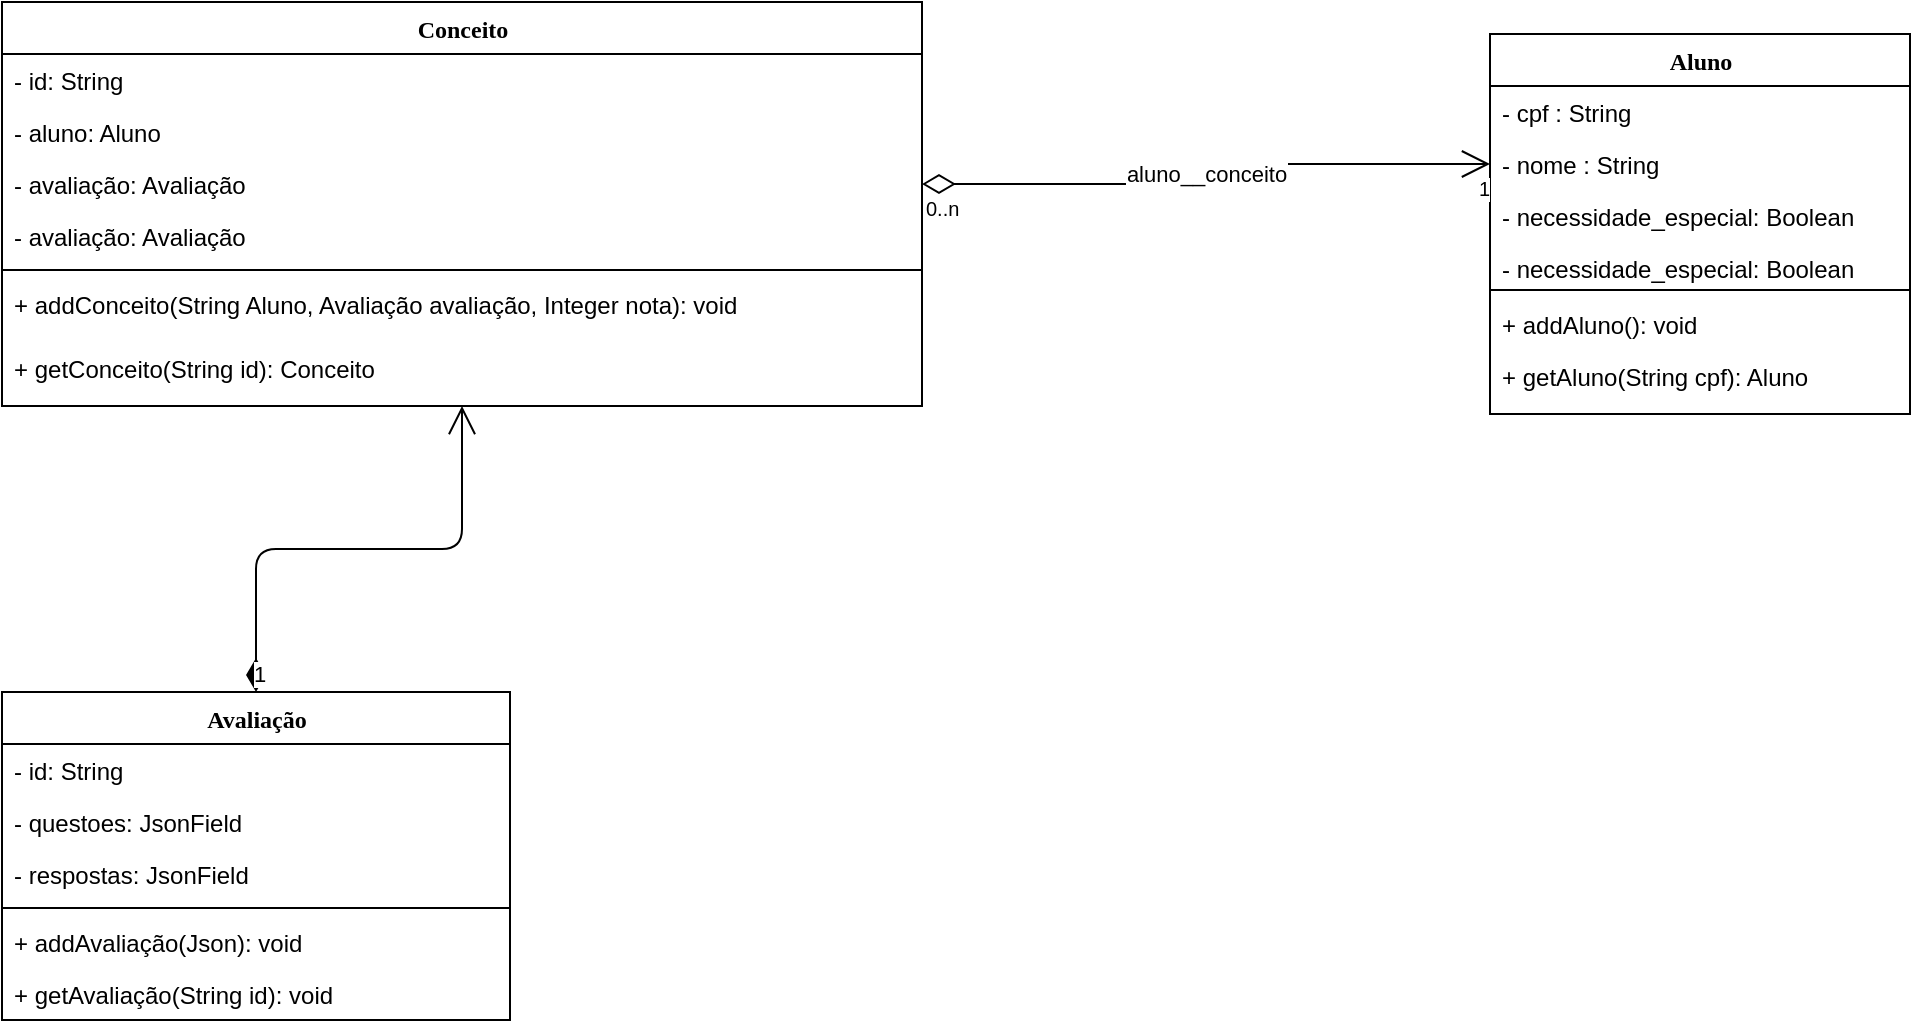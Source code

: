 <mxfile version="11.2.8" type="google" pages="1"><diagram name="Page-1" id="6133507b-19e7-1e82-6fc7-422aa6c4b21f"><mxGraphModel dx="1168" dy="700" grid="1" gridSize="10" guides="1" tooltips="1" connect="1" arrows="1" fold="1" page="1" pageScale="1" pageWidth="1100" pageHeight="850" background="#ffffff" math="0" shadow="0"><root><mxCell id="0"/><mxCell id="1" parent="0"/><mxCell id="78961159f06e98e8-17" value="&lt;div&gt;Conceito&lt;/div&gt;&lt;div&gt;&lt;br&gt;&lt;/div&gt;" style="swimlane;html=1;fontStyle=1;align=center;verticalAlign=top;childLayout=stackLayout;horizontal=1;startSize=26;horizontalStack=0;resizeParent=1;resizeLast=0;collapsible=1;marginBottom=0;swimlaneFillColor=#ffffff;rounded=0;shadow=0;comic=0;labelBackgroundColor=none;strokeColor=#000000;strokeWidth=1;fillColor=none;fontFamily=Verdana;fontSize=12;fontColor=#000000;" parent="1" vertex="1"><mxGeometry x="26" y="79" width="460" height="202" as="geometry"/></mxCell><mxCell id="78961159f06e98e8-23" value="- id: String" style="text;html=1;strokeColor=none;fillColor=none;align=left;verticalAlign=top;spacingLeft=4;spacingRight=4;whiteSpace=wrap;overflow=hidden;rotatable=0;points=[[0,0.5],[1,0.5]];portConstraint=eastwest;" parent="78961159f06e98e8-17" vertex="1"><mxGeometry y="26" width="460" height="26" as="geometry"/></mxCell><mxCell id="7ZH2O_LSXF8Bol6AOEmW-24" value="- aluno: Aluno" style="text;html=1;strokeColor=none;fillColor=none;align=left;verticalAlign=top;spacingLeft=4;spacingRight=4;whiteSpace=wrap;overflow=hidden;rotatable=0;points=[[0,0.5],[1,0.5]];portConstraint=eastwest;" vertex="1" parent="78961159f06e98e8-17"><mxGeometry y="52" width="460" height="26" as="geometry"/></mxCell><mxCell id="78961159f06e98e8-24" value="- avaliação: Avaliação" style="text;html=1;strokeColor=none;fillColor=none;align=left;verticalAlign=top;spacingLeft=4;spacingRight=4;whiteSpace=wrap;overflow=hidden;rotatable=0;points=[[0,0.5],[1,0.5]];portConstraint=eastwest;" parent="78961159f06e98e8-17" vertex="1"><mxGeometry y="78" width="460" height="26" as="geometry"/></mxCell><mxCell id="7ZH2O_LSXF8Bol6AOEmW-25" value="- avaliação: Avaliação" style="text;html=1;strokeColor=none;fillColor=none;align=left;verticalAlign=top;spacingLeft=4;spacingRight=4;whiteSpace=wrap;overflow=hidden;rotatable=0;points=[[0,0.5],[1,0.5]];portConstraint=eastwest;" vertex="1" parent="78961159f06e98e8-17"><mxGeometry y="104" width="460" height="26" as="geometry"/></mxCell><mxCell id="78961159f06e98e8-19" value="" style="line;html=1;strokeWidth=1;fillColor=none;align=left;verticalAlign=middle;spacingTop=-1;spacingLeft=3;spacingRight=3;rotatable=0;labelPosition=right;points=[];portConstraint=eastwest;" parent="78961159f06e98e8-17" vertex="1"><mxGeometry y="130" width="460" height="8" as="geometry"/></mxCell><mxCell id="78961159f06e98e8-27" value="+ addConceito(String Aluno, Avaliação avaliação, Integer nota): void" style="text;html=1;strokeColor=none;fillColor=none;align=left;verticalAlign=top;spacingLeft=4;spacingRight=4;whiteSpace=wrap;overflow=hidden;rotatable=0;points=[[0,0.5],[1,0.5]];portConstraint=eastwest;" parent="78961159f06e98e8-17" vertex="1"><mxGeometry y="138" width="460" height="32" as="geometry"/></mxCell><mxCell id="7ZH2O_LSXF8Bol6AOEmW-32" value="+ getConceito(String id): Conceito" style="text;html=1;strokeColor=none;fillColor=none;align=left;verticalAlign=top;spacingLeft=4;spacingRight=4;whiteSpace=wrap;overflow=hidden;rotatable=0;points=[[0,0.5],[1,0.5]];portConstraint=eastwest;" vertex="1" parent="78961159f06e98e8-17"><mxGeometry y="170" width="460" height="32" as="geometry"/></mxCell><mxCell id="7ZH2O_LSXF8Bol6AOEmW-1" value="Avaliação" style="swimlane;html=1;fontStyle=1;align=center;verticalAlign=top;childLayout=stackLayout;horizontal=1;startSize=26;horizontalStack=0;resizeParent=1;resizeLast=0;collapsible=1;marginBottom=0;swimlaneFillColor=#ffffff;rounded=0;shadow=0;comic=0;labelBackgroundColor=none;strokeColor=#000000;strokeWidth=1;fillColor=none;fontFamily=Verdana;fontSize=12;fontColor=#000000;" vertex="1" parent="1"><mxGeometry x="26" y="424" width="254" height="164" as="geometry"/></mxCell><mxCell id="7ZH2O_LSXF8Bol6AOEmW-2" value="- id: String" style="text;html=1;strokeColor=none;fillColor=none;align=left;verticalAlign=top;spacingLeft=4;spacingRight=4;whiteSpace=wrap;overflow=hidden;rotatable=0;points=[[0,0.5],[1,0.5]];portConstraint=eastwest;" vertex="1" parent="7ZH2O_LSXF8Bol6AOEmW-1"><mxGeometry y="26" width="254" height="26" as="geometry"/></mxCell><mxCell id="7ZH2O_LSXF8Bol6AOEmW-33" value="- questoes: JsonField" style="text;html=1;strokeColor=none;fillColor=none;align=left;verticalAlign=top;spacingLeft=4;spacingRight=4;whiteSpace=wrap;overflow=hidden;rotatable=0;points=[[0,0.5],[1,0.5]];portConstraint=eastwest;" vertex="1" parent="7ZH2O_LSXF8Bol6AOEmW-1"><mxGeometry y="52" width="254" height="26" as="geometry"/></mxCell><mxCell id="7ZH2O_LSXF8Bol6AOEmW-3" value="- respostas: JsonField" style="text;html=1;strokeColor=none;fillColor=none;align=left;verticalAlign=top;spacingLeft=4;spacingRight=4;whiteSpace=wrap;overflow=hidden;rotatable=0;points=[[0,0.5],[1,0.5]];portConstraint=eastwest;" vertex="1" parent="7ZH2O_LSXF8Bol6AOEmW-1"><mxGeometry y="78" width="254" height="26" as="geometry"/></mxCell><mxCell id="7ZH2O_LSXF8Bol6AOEmW-4" value="" style="line;html=1;strokeWidth=1;fillColor=none;align=left;verticalAlign=middle;spacingTop=-1;spacingLeft=3;spacingRight=3;rotatable=0;labelPosition=right;points=[];portConstraint=eastwest;" vertex="1" parent="7ZH2O_LSXF8Bol6AOEmW-1"><mxGeometry y="104" width="254" height="8" as="geometry"/></mxCell><mxCell id="7ZH2O_LSXF8Bol6AOEmW-5" value="+ addAvaliação(Json): void" style="text;html=1;strokeColor=none;fillColor=none;align=left;verticalAlign=top;spacingLeft=4;spacingRight=4;whiteSpace=wrap;overflow=hidden;rotatable=0;points=[[0,0.5],[1,0.5]];portConstraint=eastwest;" vertex="1" parent="7ZH2O_LSXF8Bol6AOEmW-1"><mxGeometry y="112" width="254" height="26" as="geometry"/></mxCell><mxCell id="7ZH2O_LSXF8Bol6AOEmW-34" value="+ getAvaliação(String id): void" style="text;html=1;strokeColor=none;fillColor=none;align=left;verticalAlign=top;spacingLeft=4;spacingRight=4;whiteSpace=wrap;overflow=hidden;rotatable=0;points=[[0,0.5],[1,0.5]];portConstraint=eastwest;" vertex="1" parent="7ZH2O_LSXF8Bol6AOEmW-1"><mxGeometry y="138" width="254" height="26" as="geometry"/></mxCell><mxCell id="7ZH2O_LSXF8Bol6AOEmW-6" value="&lt;div&gt;Aluno&lt;/div&gt;&lt;div&gt;&lt;br&gt;&lt;/div&gt;" style="swimlane;html=1;fontStyle=1;align=center;verticalAlign=top;childLayout=stackLayout;horizontal=1;startSize=26;horizontalStack=0;resizeParent=1;resizeLast=0;collapsible=1;marginBottom=0;swimlaneFillColor=#ffffff;rounded=0;shadow=0;comic=0;labelBackgroundColor=none;strokeColor=#000000;strokeWidth=1;fillColor=none;fontFamily=Verdana;fontSize=12;fontColor=#000000;" vertex="1" parent="1"><mxGeometry x="770" y="95" width="210" height="190" as="geometry"/></mxCell><mxCell id="7ZH2O_LSXF8Bol6AOEmW-7" value="&lt;div&gt;- cpf : String&lt;/div&gt;" style="text;html=1;strokeColor=none;fillColor=none;align=left;verticalAlign=top;spacingLeft=4;spacingRight=4;whiteSpace=wrap;overflow=hidden;rotatable=0;points=[[0,0.5],[1,0.5]];portConstraint=eastwest;" vertex="1" parent="7ZH2O_LSXF8Bol6AOEmW-6"><mxGeometry y="26" width="210" height="26" as="geometry"/></mxCell><mxCell id="7ZH2O_LSXF8Bol6AOEmW-8" value="&lt;div&gt;- nome : String&lt;/div&gt;&lt;div&gt;&lt;br&gt;&lt;/div&gt;" style="text;html=1;strokeColor=none;fillColor=none;align=left;verticalAlign=top;spacingLeft=4;spacingRight=4;whiteSpace=wrap;overflow=hidden;rotatable=0;points=[[0,0.5],[1,0.5]];portConstraint=eastwest;" vertex="1" parent="7ZH2O_LSXF8Bol6AOEmW-6"><mxGeometry y="52" width="210" height="26" as="geometry"/></mxCell><mxCell id="7ZH2O_LSXF8Bol6AOEmW-22" value="- necessidade_especial: Boolean" style="text;strokeColor=none;fillColor=none;align=left;verticalAlign=top;spacingLeft=4;spacingRight=4;overflow=hidden;rotatable=0;points=[[0,0.5],[1,0.5]];portConstraint=eastwest;" vertex="1" parent="7ZH2O_LSXF8Bol6AOEmW-6"><mxGeometry y="78" width="210" height="26" as="geometry"/></mxCell><mxCell id="7ZH2O_LSXF8Bol6AOEmW-23" value="- necessidade_especial: Boolean" style="text;strokeColor=none;fillColor=none;align=left;verticalAlign=top;spacingLeft=4;spacingRight=4;overflow=hidden;rotatable=0;points=[[0,0.5],[1,0.5]];portConstraint=eastwest;" vertex="1" parent="7ZH2O_LSXF8Bol6AOEmW-6"><mxGeometry y="104" width="210" height="20" as="geometry"/></mxCell><mxCell id="7ZH2O_LSXF8Bol6AOEmW-9" value="" style="line;html=1;strokeWidth=1;fillColor=none;align=left;verticalAlign=middle;spacingTop=-1;spacingLeft=3;spacingRight=3;rotatable=0;labelPosition=right;points=[];portConstraint=eastwest;" vertex="1" parent="7ZH2O_LSXF8Bol6AOEmW-6"><mxGeometry y="124" width="210" height="8" as="geometry"/></mxCell><mxCell id="7ZH2O_LSXF8Bol6AOEmW-10" value="+ addAluno(): void" style="text;html=1;strokeColor=none;fillColor=none;align=left;verticalAlign=top;spacingLeft=4;spacingRight=4;whiteSpace=wrap;overflow=hidden;rotatable=0;points=[[0,0.5],[1,0.5]];portConstraint=eastwest;" vertex="1" parent="7ZH2O_LSXF8Bol6AOEmW-6"><mxGeometry y="132" width="210" height="26" as="geometry"/></mxCell><mxCell id="7ZH2O_LSXF8Bol6AOEmW-28" value="+ getAluno(String cpf): Aluno" style="text;html=1;strokeColor=none;fillColor=none;align=left;verticalAlign=top;spacingLeft=4;spacingRight=4;whiteSpace=wrap;overflow=hidden;rotatable=0;points=[[0,0.5],[1,0.5]];portConstraint=eastwest;" vertex="1" parent="7ZH2O_LSXF8Bol6AOEmW-6"><mxGeometry y="158" width="210" height="26" as="geometry"/></mxCell><mxCell id="7ZH2O_LSXF8Bol6AOEmW-16" value="&lt;div&gt;aluno__conceito&lt;/div&gt;" style="endArrow=open;html=1;endSize=12;startArrow=diamondThin;startSize=14;startFill=0;edgeStyle=orthogonalEdgeStyle;entryX=0;entryY=0.5;entryDx=0;entryDy=0;exitX=1;exitY=0.5;exitDx=0;exitDy=0;" edge="1" parent="1" source="78961159f06e98e8-24" target="7ZH2O_LSXF8Bol6AOEmW-8"><mxGeometry relative="1" as="geometry"><mxPoint x="360" y="200" as="sourcePoint"/><mxPoint x="410" y="182.5" as="targetPoint"/></mxGeometry></mxCell><mxCell id="7ZH2O_LSXF8Bol6AOEmW-17" value="0..n" style="resizable=0;html=1;align=left;verticalAlign=top;labelBackgroundColor=#ffffff;fontSize=10;" connectable="0" vertex="1" parent="7ZH2O_LSXF8Bol6AOEmW-16"><mxGeometry x="-1" relative="1" as="geometry"/></mxCell><mxCell id="7ZH2O_LSXF8Bol6AOEmW-18" value="1" style="resizable=0;html=1;align=right;verticalAlign=top;labelBackgroundColor=#ffffff;fontSize=10;" connectable="0" vertex="1" parent="7ZH2O_LSXF8Bol6AOEmW-16"><mxGeometry x="1" relative="1" as="geometry"/></mxCell><mxCell id="7ZH2O_LSXF8Bol6AOEmW-21" value="1" style="endArrow=open;html=1;endSize=12;startArrow=diamondThin;startSize=14;startFill=1;edgeStyle=orthogonalEdgeStyle;align=left;verticalAlign=bottom;entryX=0.5;entryY=1;entryDx=0;entryDy=0;exitX=0.5;exitY=0;exitDx=0;exitDy=0;" edge="1" parent="1" source="7ZH2O_LSXF8Bol6AOEmW-1" target="78961159f06e98e8-17"><mxGeometry x="-1" y="3" relative="1" as="geometry"><mxPoint x="70" y="540" as="sourcePoint"/><mxPoint x="230" y="540" as="targetPoint"/></mxGeometry></mxCell></root></mxGraphModel></diagram></mxfile>